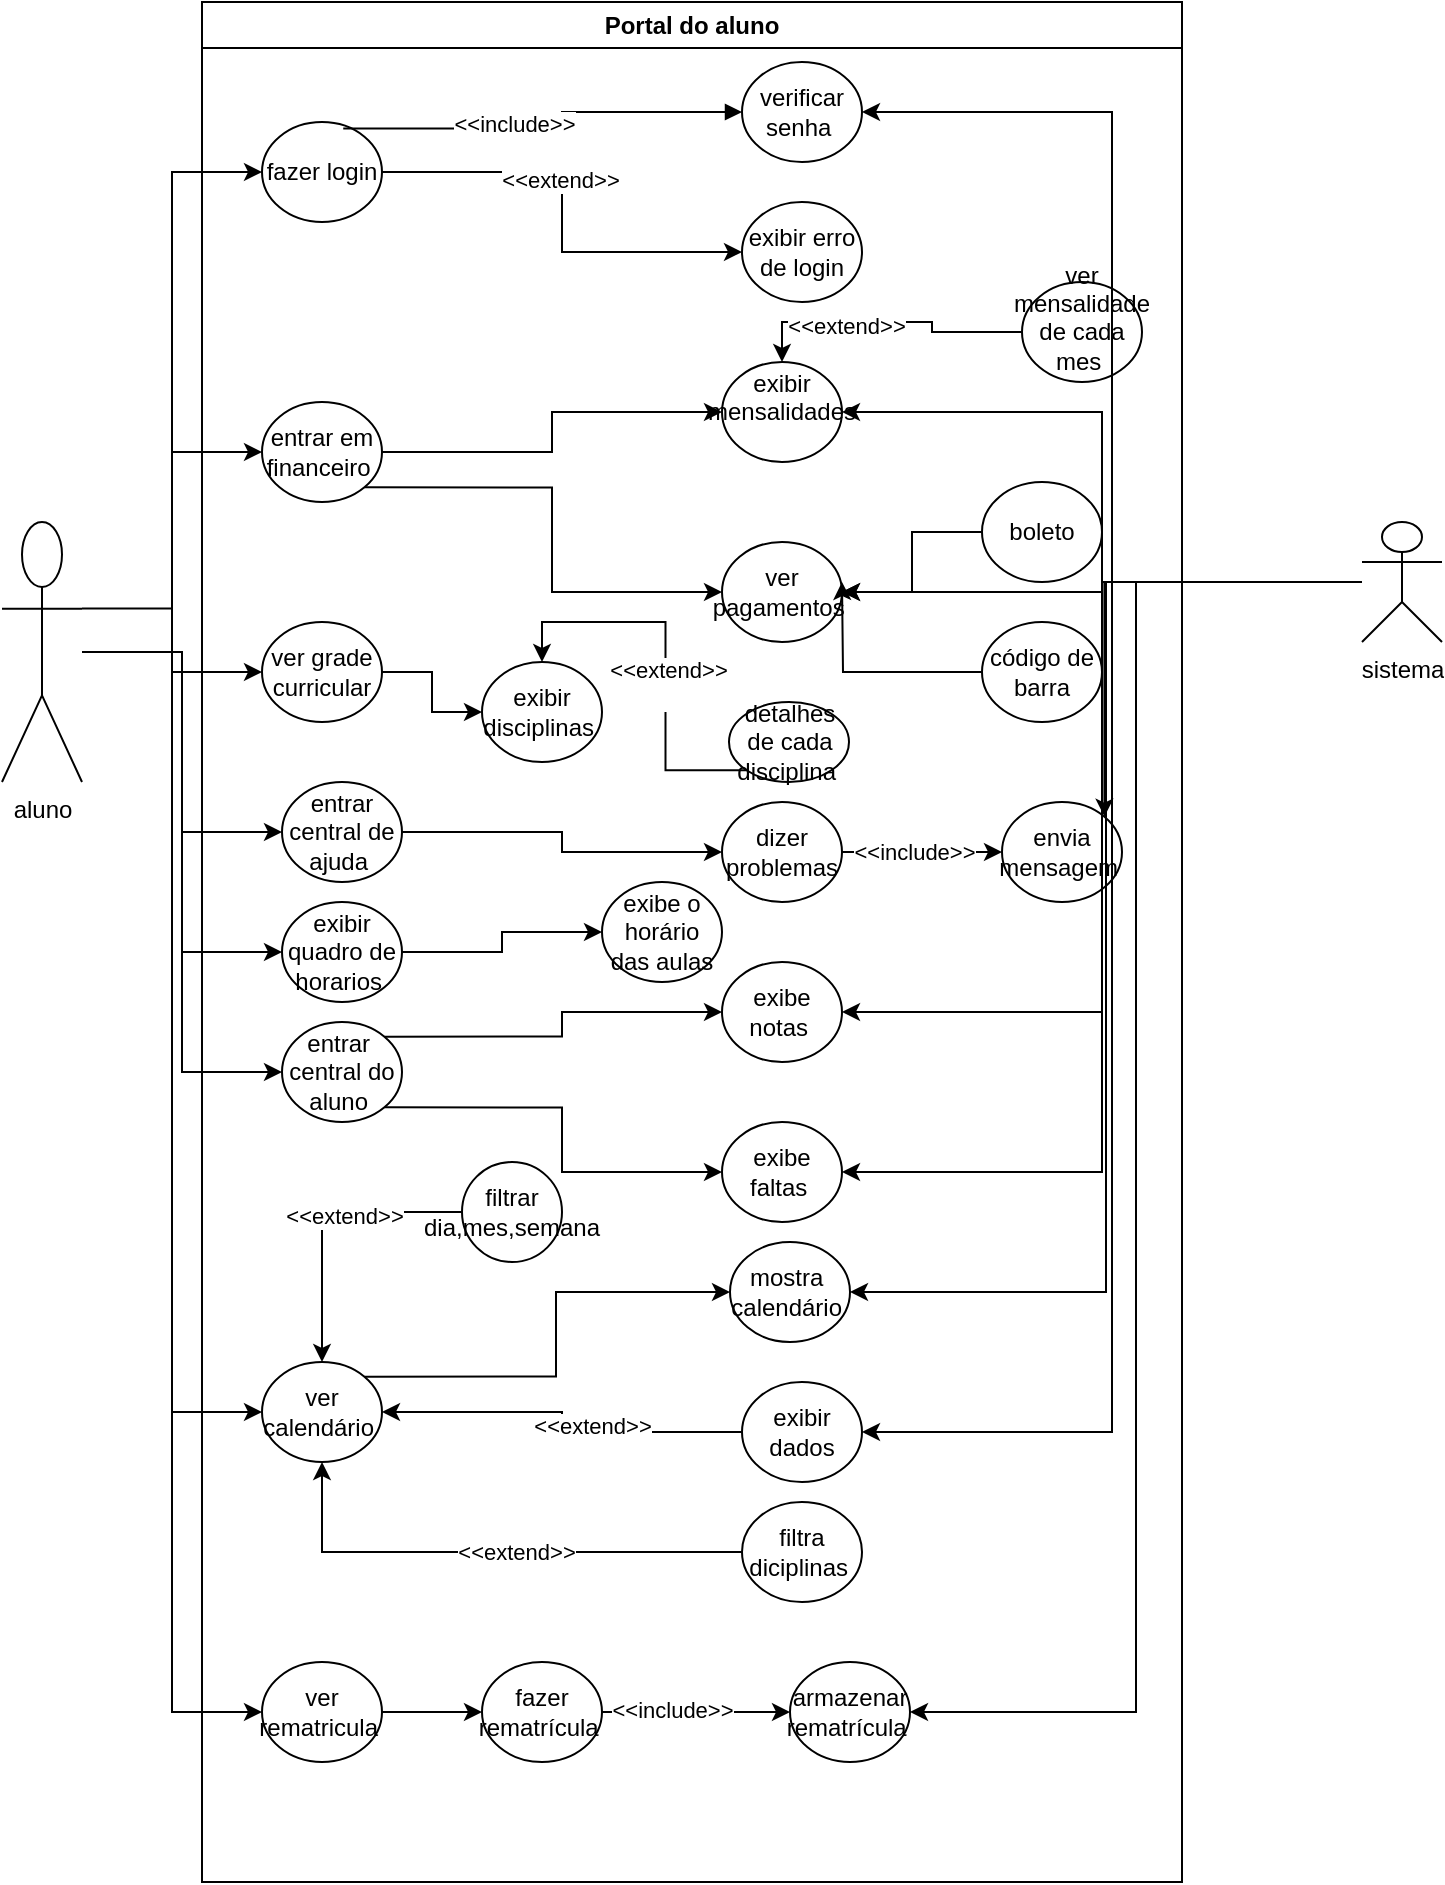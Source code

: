 <mxfile version="24.8.0">
  <diagram name="Página-1" id="NicclWzL8E0zBvHkhF5P">
    <mxGraphModel dx="997" dy="1726" grid="1" gridSize="10" guides="1" tooltips="1" connect="1" arrows="1" fold="1" page="1" pageScale="1" pageWidth="827" pageHeight="1169" math="0" shadow="0">
      <root>
        <mxCell id="0" />
        <mxCell id="1" parent="0" />
        <mxCell id="TELwntLCwTRZQLkS6xWE-27" value="" style="edgeStyle=orthogonalEdgeStyle;rounded=0;orthogonalLoop=1;jettySize=auto;html=1;entryX=0;entryY=0.5;entryDx=0;entryDy=0;" parent="1" source="TELwntLCwTRZQLkS6xWE-5" target="TELwntLCwTRZQLkS6xWE-20" edge="1">
          <mxGeometry relative="1" as="geometry" />
        </mxCell>
        <mxCell id="TELwntLCwTRZQLkS6xWE-28" value="&amp;lt;&amp;lt;extend&amp;gt;&amp;gt;" style="edgeLabel;html=1;align=center;verticalAlign=middle;resizable=0;points=[];" parent="TELwntLCwTRZQLkS6xWE-27" vertex="1" connectable="0">
          <mxGeometry x="-0.151" y="-1" relative="1" as="geometry">
            <mxPoint as="offset" />
          </mxGeometry>
        </mxCell>
        <mxCell id="TELwntLCwTRZQLkS6xWE-5" value="fazer login" style="ellipse;whiteSpace=wrap;html=1;" parent="1" vertex="1">
          <mxGeometry x="150" y="-340" width="60" height="50" as="geometry" />
        </mxCell>
        <mxCell id="TELwntLCwTRZQLkS6xWE-38" style="edgeStyle=orthogonalEdgeStyle;rounded=0;orthogonalLoop=1;jettySize=auto;html=1;entryX=0;entryY=0.5;entryDx=0;entryDy=0;" parent="1" source="TELwntLCwTRZQLkS6xWE-10" target="TELwntLCwTRZQLkS6xWE-36" edge="1">
          <mxGeometry relative="1" as="geometry" />
        </mxCell>
        <mxCell id="TELwntLCwTRZQLkS6xWE-39" style="edgeStyle=orthogonalEdgeStyle;rounded=0;orthogonalLoop=1;jettySize=auto;html=1;exitX=1;exitY=1;exitDx=0;exitDy=0;entryX=0;entryY=0.5;entryDx=0;entryDy=0;" parent="1" source="TELwntLCwTRZQLkS6xWE-10" target="TELwntLCwTRZQLkS6xWE-37" edge="1">
          <mxGeometry relative="1" as="geometry" />
        </mxCell>
        <mxCell id="TELwntLCwTRZQLkS6xWE-10" value="entrar em financeiro&amp;nbsp;" style="ellipse;whiteSpace=wrap;html=1;" parent="1" vertex="1">
          <mxGeometry x="150" y="-200" width="60" height="50" as="geometry" />
        </mxCell>
        <mxCell id="TELwntLCwTRZQLkS6xWE-42" style="edgeStyle=orthogonalEdgeStyle;rounded=0;orthogonalLoop=1;jettySize=auto;html=1;entryX=0.5;entryY=0;entryDx=0;entryDy=0;" parent="1" source="TELwntLCwTRZQLkS6xWE-11" target="TELwntLCwTRZQLkS6xWE-36" edge="1">
          <mxGeometry relative="1" as="geometry" />
        </mxCell>
        <mxCell id="TELwntLCwTRZQLkS6xWE-43" value="&amp;lt;&amp;lt;extend&amp;gt;&amp;gt;" style="edgeLabel;html=1;align=center;verticalAlign=middle;resizable=0;points=[];" parent="TELwntLCwTRZQLkS6xWE-42" vertex="1" connectable="0">
          <mxGeometry x="0.28" y="2" relative="1" as="geometry">
            <mxPoint as="offset" />
          </mxGeometry>
        </mxCell>
        <mxCell id="TELwntLCwTRZQLkS6xWE-11" value="ver mensalidade de cada mes&amp;nbsp;&lt;div&gt;&lt;br&gt;&lt;/div&gt;" style="ellipse;whiteSpace=wrap;html=1;" parent="1" vertex="1">
          <mxGeometry x="530" y="-260" width="60" height="50" as="geometry" />
        </mxCell>
        <mxCell id="TELwntLCwTRZQLkS6xWE-51" style="edgeStyle=orthogonalEdgeStyle;rounded=0;orthogonalLoop=1;jettySize=auto;html=1;" parent="1" source="TELwntLCwTRZQLkS6xWE-12" target="TELwntLCwTRZQLkS6xWE-48" edge="1">
          <mxGeometry relative="1" as="geometry" />
        </mxCell>
        <mxCell id="TELwntLCwTRZQLkS6xWE-12" value="entrar central de ajuda&amp;nbsp;" style="ellipse;whiteSpace=wrap;html=1;" parent="1" vertex="1">
          <mxGeometry x="160" y="-10" width="60" height="50" as="geometry" />
        </mxCell>
        <mxCell id="TELwntLCwTRZQLkS6xWE-75" style="edgeStyle=orthogonalEdgeStyle;rounded=0;orthogonalLoop=1;jettySize=auto;html=1;exitX=1;exitY=0;exitDx=0;exitDy=0;entryX=0;entryY=0.5;entryDx=0;entryDy=0;" parent="1" source="TELwntLCwTRZQLkS6xWE-13" target="TELwntLCwTRZQLkS6xWE-15" edge="1">
          <mxGeometry relative="1" as="geometry" />
        </mxCell>
        <mxCell id="TELwntLCwTRZQLkS6xWE-13" value="ver calendário&amp;nbsp;" style="ellipse;whiteSpace=wrap;html=1;" parent="1" vertex="1">
          <mxGeometry x="150" y="280" width="60" height="50" as="geometry" />
        </mxCell>
        <mxCell id="TELwntLCwTRZQLkS6xWE-15" value="mostra&amp;nbsp; calendário&amp;nbsp;" style="ellipse;whiteSpace=wrap;html=1;" parent="1" vertex="1">
          <mxGeometry x="384" y="220" width="60" height="50" as="geometry" />
        </mxCell>
        <mxCell id="TELwntLCwTRZQLkS6xWE-16" value="&lt;font style=&quot;vertical-align: inherit;&quot;&gt;&lt;font style=&quot;vertical-align: inherit;&quot;&gt;&lt;font style=&quot;vertical-align: inherit;&quot;&gt;&lt;font style=&quot;vertical-align: inherit;&quot;&gt;exibir dados&lt;/font&gt;&lt;/font&gt;&lt;/font&gt;&lt;/font&gt;" style="ellipse;whiteSpace=wrap;html=1;" parent="1" vertex="1">
          <mxGeometry x="390" y="290" width="60" height="50" as="geometry" />
        </mxCell>
        <mxCell id="TELwntLCwTRZQLkS6xWE-73" style="edgeStyle=orthogonalEdgeStyle;rounded=0;orthogonalLoop=1;jettySize=auto;html=1;entryX=0.5;entryY=1;entryDx=0;entryDy=0;" parent="1" source="TELwntLCwTRZQLkS6xWE-17" target="TELwntLCwTRZQLkS6xWE-13" edge="1">
          <mxGeometry relative="1" as="geometry" />
        </mxCell>
        <mxCell id="TELwntLCwTRZQLkS6xWE-74" value="&amp;lt;&amp;lt;extend&amp;gt;&amp;gt;" style="edgeLabel;html=1;align=center;verticalAlign=middle;resizable=0;points=[];" parent="TELwntLCwTRZQLkS6xWE-73" vertex="1" connectable="0">
          <mxGeometry x="-0.114" relative="1" as="geometry">
            <mxPoint as="offset" />
          </mxGeometry>
        </mxCell>
        <mxCell id="TELwntLCwTRZQLkS6xWE-17" value="filtra diciplinas&amp;nbsp;" style="ellipse;whiteSpace=wrap;html=1;" parent="1" vertex="1">
          <mxGeometry x="390" y="350" width="60" height="50" as="geometry" />
        </mxCell>
        <mxCell id="TELwntLCwTRZQLkS6xWE-19" value="verificar senha&amp;nbsp;" style="ellipse;whiteSpace=wrap;html=1;" parent="1" vertex="1">
          <mxGeometry x="390" y="-370" width="60" height="50" as="geometry" />
        </mxCell>
        <mxCell id="TELwntLCwTRZQLkS6xWE-20" value="exibir erro de login" style="ellipse;whiteSpace=wrap;html=1;" parent="1" vertex="1">
          <mxGeometry x="390" y="-300" width="60" height="50" as="geometry" />
        </mxCell>
        <mxCell id="TELwntLCwTRZQLkS6xWE-29" value="" style="endArrow=block;endFill=1;html=1;edgeStyle=orthogonalEdgeStyle;align=left;verticalAlign=top;rounded=0;exitX=0.677;exitY=0.064;exitDx=0;exitDy=0;exitPerimeter=0;" parent="1" source="TELwntLCwTRZQLkS6xWE-5" target="TELwntLCwTRZQLkS6xWE-19" edge="1">
          <mxGeometry x="-1" relative="1" as="geometry">
            <mxPoint x="230" y="-150" as="sourcePoint" />
            <mxPoint x="390" y="-150" as="targetPoint" />
          </mxGeometry>
        </mxCell>
        <mxCell id="TELwntLCwTRZQLkS6xWE-31" value="&amp;lt;&amp;lt;include&amp;gt;&amp;gt;" style="edgeLabel;html=1;align=center;verticalAlign=middle;resizable=0;points=[];" parent="TELwntLCwTRZQLkS6xWE-29" vertex="1" connectable="0">
          <mxGeometry x="-0.176" y="2" relative="1" as="geometry">
            <mxPoint as="offset" />
          </mxGeometry>
        </mxCell>
        <mxCell id="TELwntLCwTRZQLkS6xWE-36" value="exibir mensalidades&lt;div&gt;&lt;br&gt;&lt;/div&gt;" style="ellipse;whiteSpace=wrap;html=1;" parent="1" vertex="1">
          <mxGeometry x="380" y="-220" width="60" height="50" as="geometry" />
        </mxCell>
        <mxCell id="TELwntLCwTRZQLkS6xWE-37" value="ver pagamentos&amp;nbsp;" style="ellipse;whiteSpace=wrap;html=1;" parent="1" vertex="1">
          <mxGeometry x="380" y="-130" width="60" height="50" as="geometry" />
        </mxCell>
        <mxCell id="TELwntLCwTRZQLkS6xWE-47" style="edgeStyle=orthogonalEdgeStyle;rounded=0;orthogonalLoop=1;jettySize=auto;html=1;exitX=0;exitY=0.5;exitDx=0;exitDy=0;" parent="1" source="TELwntLCwTRZQLkS6xWE-44" edge="1">
          <mxGeometry relative="1" as="geometry">
            <mxPoint x="440" y="-110" as="targetPoint" />
          </mxGeometry>
        </mxCell>
        <mxCell id="TELwntLCwTRZQLkS6xWE-44" value="código de barra" style="ellipse;whiteSpace=wrap;html=1;" parent="1" vertex="1">
          <mxGeometry x="510" y="-90" width="60" height="50" as="geometry" />
        </mxCell>
        <mxCell id="TELwntLCwTRZQLkS6xWE-46" style="edgeStyle=orthogonalEdgeStyle;rounded=0;orthogonalLoop=1;jettySize=auto;html=1;exitX=0;exitY=0.5;exitDx=0;exitDy=0;entryX=1;entryY=0.5;entryDx=0;entryDy=0;" parent="1" source="TELwntLCwTRZQLkS6xWE-45" target="TELwntLCwTRZQLkS6xWE-37" edge="1">
          <mxGeometry relative="1" as="geometry" />
        </mxCell>
        <mxCell id="TELwntLCwTRZQLkS6xWE-45" value="boleto" style="ellipse;whiteSpace=wrap;html=1;" parent="1" vertex="1">
          <mxGeometry x="510" y="-160" width="60" height="50" as="geometry" />
        </mxCell>
        <mxCell id="TELwntLCwTRZQLkS6xWE-52" style="edgeStyle=orthogonalEdgeStyle;rounded=0;orthogonalLoop=1;jettySize=auto;html=1;entryX=0;entryY=0.5;entryDx=0;entryDy=0;" parent="1" source="TELwntLCwTRZQLkS6xWE-48" target="TELwntLCwTRZQLkS6xWE-50" edge="1">
          <mxGeometry relative="1" as="geometry" />
        </mxCell>
        <mxCell id="TELwntLCwTRZQLkS6xWE-53" value="&amp;lt;&amp;lt;include&amp;gt;&amp;gt;" style="edgeLabel;html=1;align=center;verticalAlign=middle;resizable=0;points=[];" parent="TELwntLCwTRZQLkS6xWE-52" vertex="1" connectable="0">
          <mxGeometry x="-0.109" relative="1" as="geometry">
            <mxPoint as="offset" />
          </mxGeometry>
        </mxCell>
        <mxCell id="TELwntLCwTRZQLkS6xWE-48" value="dizer problemas" style="ellipse;whiteSpace=wrap;html=1;" parent="1" vertex="1">
          <mxGeometry x="380" width="60" height="50" as="geometry" />
        </mxCell>
        <mxCell id="TELwntLCwTRZQLkS6xWE-61" style="edgeStyle=orthogonalEdgeStyle;rounded=0;orthogonalLoop=1;jettySize=auto;html=1;exitX=1;exitY=0;exitDx=0;exitDy=0;entryX=0;entryY=0.5;entryDx=0;entryDy=0;" parent="1" source="TELwntLCwTRZQLkS6xWE-49" target="TELwntLCwTRZQLkS6xWE-60" edge="1">
          <mxGeometry relative="1" as="geometry" />
        </mxCell>
        <mxCell id="TELwntLCwTRZQLkS6xWE-62" style="edgeStyle=orthogonalEdgeStyle;rounded=0;orthogonalLoop=1;jettySize=auto;html=1;exitX=1;exitY=1;exitDx=0;exitDy=0;entryX=0;entryY=0.5;entryDx=0;entryDy=0;" parent="1" source="TELwntLCwTRZQLkS6xWE-49" target="TELwntLCwTRZQLkS6xWE-56" edge="1">
          <mxGeometry relative="1" as="geometry" />
        </mxCell>
        <mxCell id="TELwntLCwTRZQLkS6xWE-49" value="entrar&amp;nbsp;&lt;div&gt;central do aluno&amp;nbsp;&lt;/div&gt;" style="ellipse;whiteSpace=wrap;html=1;" parent="1" vertex="1">
          <mxGeometry x="160" y="110" width="60" height="50" as="geometry" />
        </mxCell>
        <mxCell id="TELwntLCwTRZQLkS6xWE-50" value="envia mensagem&amp;nbsp;" style="ellipse;whiteSpace=wrap;html=1;" parent="1" vertex="1">
          <mxGeometry x="520" width="60" height="50" as="geometry" />
        </mxCell>
        <mxCell id="TELwntLCwTRZQLkS6xWE-54" value="exibir disciplinas&amp;nbsp;" style="ellipse;whiteSpace=wrap;html=1;" parent="1" vertex="1">
          <mxGeometry x="260" y="-70" width="60" height="50" as="geometry" />
        </mxCell>
        <mxCell id="TELwntLCwTRZQLkS6xWE-66" style="edgeStyle=orthogonalEdgeStyle;rounded=0;orthogonalLoop=1;jettySize=auto;html=1;exitX=1;exitY=0.5;exitDx=0;exitDy=0;entryX=0;entryY=0.5;entryDx=0;entryDy=0;" parent="1" source="TELwntLCwTRZQLkS6xWE-55" target="TELwntLCwTRZQLkS6xWE-54" edge="1">
          <mxGeometry relative="1" as="geometry" />
        </mxCell>
        <mxCell id="TELwntLCwTRZQLkS6xWE-55" value="ver grade curricular" style="ellipse;whiteSpace=wrap;html=1;" parent="1" vertex="1">
          <mxGeometry x="150" y="-90" width="60" height="50" as="geometry" />
        </mxCell>
        <mxCell id="TELwntLCwTRZQLkS6xWE-56" value="&lt;font style=&quot;vertical-align: inherit;&quot;&gt;&lt;font style=&quot;vertical-align: inherit;&quot;&gt;exibe faltas&amp;nbsp;&lt;/font&gt;&lt;/font&gt;" style="ellipse;whiteSpace=wrap;html=1;" parent="1" vertex="1">
          <mxGeometry x="380" y="160" width="60" height="50" as="geometry" />
        </mxCell>
        <mxCell id="TELwntLCwTRZQLkS6xWE-60" value="&lt;font style=&quot;vertical-align: inherit;&quot;&gt;&lt;font style=&quot;vertical-align: inherit;&quot;&gt;exibe notas&amp;nbsp;&lt;/font&gt;&lt;/font&gt;" style="ellipse;whiteSpace=wrap;html=1;" parent="1" vertex="1">
          <mxGeometry x="380" y="80" width="60" height="50" as="geometry" />
        </mxCell>
        <mxCell id="TELwntLCwTRZQLkS6xWE-63" value="exibe o horário das aulas" style="ellipse;whiteSpace=wrap;html=1;" parent="1" vertex="1">
          <mxGeometry x="320" y="40" width="60" height="50" as="geometry" />
        </mxCell>
        <mxCell id="TELwntLCwTRZQLkS6xWE-69" style="edgeStyle=orthogonalEdgeStyle;rounded=0;orthogonalLoop=1;jettySize=auto;html=1;entryX=0;entryY=0.5;entryDx=0;entryDy=0;" parent="1" source="TELwntLCwTRZQLkS6xWE-64" target="TELwntLCwTRZQLkS6xWE-63" edge="1">
          <mxGeometry relative="1" as="geometry" />
        </mxCell>
        <mxCell id="TELwntLCwTRZQLkS6xWE-64" value="exibir quadro de horarios&amp;nbsp;" style="ellipse;whiteSpace=wrap;html=1;" parent="1" vertex="1">
          <mxGeometry x="160" y="50" width="60" height="50" as="geometry" />
        </mxCell>
        <mxCell id="TELwntLCwTRZQLkS6xWE-67" style="edgeStyle=orthogonalEdgeStyle;rounded=0;orthogonalLoop=1;jettySize=auto;html=1;exitX=0;exitY=1;exitDx=0;exitDy=0;entryX=0.5;entryY=0;entryDx=0;entryDy=0;" parent="1" source="TELwntLCwTRZQLkS6xWE-65" target="TELwntLCwTRZQLkS6xWE-54" edge="1">
          <mxGeometry relative="1" as="geometry" />
        </mxCell>
        <mxCell id="TELwntLCwTRZQLkS6xWE-68" value="&amp;lt;&amp;lt;extend&amp;gt;&amp;gt;&lt;div&gt;&lt;br&gt;&lt;/div&gt;" style="edgeLabel;html=1;align=center;verticalAlign=middle;resizable=0;points=[];" parent="TELwntLCwTRZQLkS6xWE-67" vertex="1" connectable="0">
          <mxGeometry x="-0.143" y="-1" relative="1" as="geometry">
            <mxPoint as="offset" />
          </mxGeometry>
        </mxCell>
        <mxCell id="TELwntLCwTRZQLkS6xWE-65" value="detalhes de cada disciplina&amp;nbsp;" style="ellipse;whiteSpace=wrap;html=1;" parent="1" vertex="1">
          <mxGeometry x="383.5" y="-50" width="60" height="40" as="geometry" />
        </mxCell>
        <mxCell id="TELwntLCwTRZQLkS6xWE-76" style="edgeStyle=orthogonalEdgeStyle;rounded=0;orthogonalLoop=1;jettySize=auto;html=1;entryX=0.5;entryY=0;entryDx=0;entryDy=0;" parent="1" source="TELwntLCwTRZQLkS6xWE-70" target="TELwntLCwTRZQLkS6xWE-13" edge="1">
          <mxGeometry relative="1" as="geometry" />
        </mxCell>
        <mxCell id="TELwntLCwTRZQLkS6xWE-77" value="&amp;lt;&amp;lt;extend&amp;gt;&amp;gt;" style="edgeLabel;html=1;align=center;verticalAlign=middle;resizable=0;points=[];" parent="TELwntLCwTRZQLkS6xWE-76" vertex="1" connectable="0">
          <mxGeometry x="-0.185" y="2" relative="1" as="geometry">
            <mxPoint as="offset" />
          </mxGeometry>
        </mxCell>
        <mxCell id="TELwntLCwTRZQLkS6xWE-70" value="filtrar dia,mes,semana" style="ellipse;whiteSpace=wrap;html=1;" parent="1" vertex="1">
          <mxGeometry x="250" y="180" width="50" height="50" as="geometry" />
        </mxCell>
        <mxCell id="TELwntLCwTRZQLkS6xWE-82" style="edgeStyle=orthogonalEdgeStyle;rounded=0;orthogonalLoop=1;jettySize=auto;html=1;exitX=1;exitY=0.5;exitDx=0;exitDy=0;entryX=0;entryY=0.5;entryDx=0;entryDy=0;" parent="1" source="TELwntLCwTRZQLkS6xWE-78" target="TELwntLCwTRZQLkS6xWE-79" edge="1">
          <mxGeometry relative="1" as="geometry" />
        </mxCell>
        <mxCell id="TELwntLCwTRZQLkS6xWE-78" value="ver rematricula&amp;nbsp;" style="ellipse;whiteSpace=wrap;html=1;" parent="1" vertex="1">
          <mxGeometry x="150" y="430" width="60" height="50" as="geometry" />
        </mxCell>
        <mxCell id="TELwntLCwTRZQLkS6xWE-83" style="edgeStyle=orthogonalEdgeStyle;rounded=0;orthogonalLoop=1;jettySize=auto;html=1;exitX=1;exitY=0.5;exitDx=0;exitDy=0;entryX=0;entryY=0.5;entryDx=0;entryDy=0;" parent="1" source="TELwntLCwTRZQLkS6xWE-79" target="TELwntLCwTRZQLkS6xWE-80" edge="1">
          <mxGeometry relative="1" as="geometry" />
        </mxCell>
        <mxCell id="TELwntLCwTRZQLkS6xWE-84" value="&amp;lt;&amp;lt;include&amp;gt;&amp;gt;" style="edgeLabel;html=1;align=center;verticalAlign=middle;resizable=0;points=[];" parent="TELwntLCwTRZQLkS6xWE-83" vertex="1" connectable="0">
          <mxGeometry x="-0.271" y="1" relative="1" as="geometry">
            <mxPoint as="offset" />
          </mxGeometry>
        </mxCell>
        <mxCell id="TELwntLCwTRZQLkS6xWE-79" value="fazer rematrícula&amp;nbsp;" style="ellipse;whiteSpace=wrap;html=1;" parent="1" vertex="1">
          <mxGeometry x="260" y="430" width="60" height="50" as="geometry" />
        </mxCell>
        <mxCell id="TELwntLCwTRZQLkS6xWE-80" value="armazenar rematrícula&amp;nbsp;" style="ellipse;whiteSpace=wrap;html=1;" parent="1" vertex="1">
          <mxGeometry x="414" y="430" width="60" height="50" as="geometry" />
        </mxCell>
        <mxCell id="TELwntLCwTRZQLkS6xWE-87" value="" style="edgeStyle=orthogonalEdgeStyle;rounded=0;orthogonalLoop=1;jettySize=auto;html=1;entryX=1;entryY=0.5;entryDx=0;entryDy=0;" parent="1" source="TELwntLCwTRZQLkS6xWE-16" target="TELwntLCwTRZQLkS6xWE-13" edge="1">
          <mxGeometry relative="1" as="geometry">
            <mxPoint x="390" y="315" as="sourcePoint" />
            <mxPoint x="330" y="330" as="targetPoint" />
          </mxGeometry>
        </mxCell>
        <mxCell id="TELwntLCwTRZQLkS6xWE-88" value="&amp;lt;&amp;lt;extend&amp;gt;&amp;gt;" style="edgeLabel;html=1;align=center;verticalAlign=middle;resizable=0;points=[];" parent="TELwntLCwTRZQLkS6xWE-87" vertex="1" connectable="0">
          <mxGeometry x="-0.206" y="-3" relative="1" as="geometry">
            <mxPoint as="offset" />
          </mxGeometry>
        </mxCell>
        <mxCell id="87c4tG5nupqn00zpaa_I-1" value="&lt;font style=&quot;vertical-align: inherit;&quot;&gt;&lt;font style=&quot;vertical-align: inherit;&quot;&gt;Portal do aluno&lt;/font&gt;&lt;/font&gt;" style="swimlane;whiteSpace=wrap;html=1;" vertex="1" parent="1">
          <mxGeometry x="120" y="-400" width="490" height="940" as="geometry" />
        </mxCell>
        <mxCell id="87c4tG5nupqn00zpaa_I-5" style="edgeStyle=orthogonalEdgeStyle;rounded=0;orthogonalLoop=1;jettySize=auto;html=1;entryX=0;entryY=0.5;entryDx=0;entryDy=0;" edge="1" parent="1" source="87c4tG5nupqn00zpaa_I-2" target="TELwntLCwTRZQLkS6xWE-5">
          <mxGeometry relative="1" as="geometry" />
        </mxCell>
        <mxCell id="87c4tG5nupqn00zpaa_I-6" style="edgeStyle=orthogonalEdgeStyle;rounded=0;orthogonalLoop=1;jettySize=auto;html=1;exitX=1;exitY=0.333;exitDx=0;exitDy=0;exitPerimeter=0;entryX=0;entryY=0.5;entryDx=0;entryDy=0;" edge="1" parent="1" source="87c4tG5nupqn00zpaa_I-2" target="TELwntLCwTRZQLkS6xWE-10">
          <mxGeometry relative="1" as="geometry" />
        </mxCell>
        <mxCell id="87c4tG5nupqn00zpaa_I-7" style="edgeStyle=orthogonalEdgeStyle;rounded=0;orthogonalLoop=1;jettySize=auto;html=1;entryX=0;entryY=0.5;entryDx=0;entryDy=0;" edge="1" parent="1" source="87c4tG5nupqn00zpaa_I-2" target="TELwntLCwTRZQLkS6xWE-55">
          <mxGeometry relative="1" as="geometry" />
        </mxCell>
        <mxCell id="87c4tG5nupqn00zpaa_I-8" style="edgeStyle=orthogonalEdgeStyle;rounded=0;orthogonalLoop=1;jettySize=auto;html=1;entryX=0;entryY=0.5;entryDx=0;entryDy=0;" edge="1" parent="1" source="87c4tG5nupqn00zpaa_I-2" target="TELwntLCwTRZQLkS6xWE-12">
          <mxGeometry relative="1" as="geometry" />
        </mxCell>
        <mxCell id="87c4tG5nupqn00zpaa_I-9" style="edgeStyle=orthogonalEdgeStyle;rounded=0;orthogonalLoop=1;jettySize=auto;html=1;entryX=0;entryY=0.5;entryDx=0;entryDy=0;" edge="1" parent="1" source="87c4tG5nupqn00zpaa_I-2" target="TELwntLCwTRZQLkS6xWE-64">
          <mxGeometry relative="1" as="geometry" />
        </mxCell>
        <mxCell id="87c4tG5nupqn00zpaa_I-10" style="edgeStyle=orthogonalEdgeStyle;rounded=0;orthogonalLoop=1;jettySize=auto;html=1;entryX=0;entryY=0.5;entryDx=0;entryDy=0;" edge="1" parent="1" source="87c4tG5nupqn00zpaa_I-2" target="TELwntLCwTRZQLkS6xWE-49">
          <mxGeometry relative="1" as="geometry" />
        </mxCell>
        <mxCell id="87c4tG5nupqn00zpaa_I-11" style="edgeStyle=orthogonalEdgeStyle;rounded=0;orthogonalLoop=1;jettySize=auto;html=1;entryX=0;entryY=0.5;entryDx=0;entryDy=0;" edge="1" parent="1" source="87c4tG5nupqn00zpaa_I-2" target="TELwntLCwTRZQLkS6xWE-13">
          <mxGeometry relative="1" as="geometry" />
        </mxCell>
        <mxCell id="87c4tG5nupqn00zpaa_I-12" style="edgeStyle=orthogonalEdgeStyle;rounded=0;orthogonalLoop=1;jettySize=auto;html=1;entryX=0;entryY=0.5;entryDx=0;entryDy=0;" edge="1" parent="1" source="87c4tG5nupqn00zpaa_I-2" target="TELwntLCwTRZQLkS6xWE-78">
          <mxGeometry relative="1" as="geometry" />
        </mxCell>
        <mxCell id="87c4tG5nupqn00zpaa_I-2" value="&lt;font style=&quot;vertical-align: inherit;&quot;&gt;&lt;font style=&quot;vertical-align: inherit;&quot;&gt;aluno&lt;/font&gt;&lt;/font&gt;&lt;div&gt;&lt;font style=&quot;vertical-align: inherit;&quot;&gt;&lt;font style=&quot;vertical-align: inherit;&quot;&gt;&lt;br&gt;&lt;/font&gt;&lt;/font&gt;&lt;/div&gt;" style="shape=umlActor;verticalLabelPosition=bottom;verticalAlign=top;html=1;outlineConnect=0;" vertex="1" parent="1">
          <mxGeometry x="20" y="-140" width="40" height="130" as="geometry" />
        </mxCell>
        <mxCell id="87c4tG5nupqn00zpaa_I-16" style="edgeStyle=orthogonalEdgeStyle;rounded=0;orthogonalLoop=1;jettySize=auto;html=1;entryX=1;entryY=0.5;entryDx=0;entryDy=0;" edge="1" parent="1" source="87c4tG5nupqn00zpaa_I-13" target="TELwntLCwTRZQLkS6xWE-19">
          <mxGeometry relative="1" as="geometry" />
        </mxCell>
        <mxCell id="87c4tG5nupqn00zpaa_I-17" style="edgeStyle=orthogonalEdgeStyle;rounded=0;orthogonalLoop=1;jettySize=auto;html=1;entryX=1;entryY=0.5;entryDx=0;entryDy=0;" edge="1" parent="1" source="87c4tG5nupqn00zpaa_I-13" target="TELwntLCwTRZQLkS6xWE-36">
          <mxGeometry relative="1" as="geometry" />
        </mxCell>
        <mxCell id="87c4tG5nupqn00zpaa_I-18" style="edgeStyle=orthogonalEdgeStyle;rounded=0;orthogonalLoop=1;jettySize=auto;html=1;entryX=1;entryY=0.5;entryDx=0;entryDy=0;" edge="1" parent="1" source="87c4tG5nupqn00zpaa_I-13" target="TELwntLCwTRZQLkS6xWE-37">
          <mxGeometry relative="1" as="geometry" />
        </mxCell>
        <mxCell id="87c4tG5nupqn00zpaa_I-19" style="edgeStyle=orthogonalEdgeStyle;rounded=0;orthogonalLoop=1;jettySize=auto;html=1;entryX=1;entryY=0;entryDx=0;entryDy=0;" edge="1" parent="1" source="87c4tG5nupqn00zpaa_I-13" target="TELwntLCwTRZQLkS6xWE-50">
          <mxGeometry relative="1" as="geometry" />
        </mxCell>
        <mxCell id="87c4tG5nupqn00zpaa_I-20" style="edgeStyle=orthogonalEdgeStyle;rounded=0;orthogonalLoop=1;jettySize=auto;html=1;entryX=1;entryY=0.5;entryDx=0;entryDy=0;" edge="1" parent="1" source="87c4tG5nupqn00zpaa_I-13" target="TELwntLCwTRZQLkS6xWE-60">
          <mxGeometry relative="1" as="geometry" />
        </mxCell>
        <mxCell id="87c4tG5nupqn00zpaa_I-21" style="edgeStyle=orthogonalEdgeStyle;rounded=0;orthogonalLoop=1;jettySize=auto;html=1;entryX=1;entryY=0.5;entryDx=0;entryDy=0;" edge="1" parent="1" source="87c4tG5nupqn00zpaa_I-13" target="TELwntLCwTRZQLkS6xWE-56">
          <mxGeometry relative="1" as="geometry" />
        </mxCell>
        <mxCell id="87c4tG5nupqn00zpaa_I-22" style="edgeStyle=orthogonalEdgeStyle;rounded=0;orthogonalLoop=1;jettySize=auto;html=1;entryX=1;entryY=0.5;entryDx=0;entryDy=0;" edge="1" parent="1" source="87c4tG5nupqn00zpaa_I-13" target="TELwntLCwTRZQLkS6xWE-16">
          <mxGeometry relative="1" as="geometry" />
        </mxCell>
        <mxCell id="87c4tG5nupqn00zpaa_I-23" style="edgeStyle=orthogonalEdgeStyle;rounded=0;orthogonalLoop=1;jettySize=auto;html=1;entryX=1;entryY=0.5;entryDx=0;entryDy=0;" edge="1" parent="1" source="87c4tG5nupqn00zpaa_I-13" target="TELwntLCwTRZQLkS6xWE-15">
          <mxGeometry relative="1" as="geometry" />
        </mxCell>
        <mxCell id="87c4tG5nupqn00zpaa_I-24" style="edgeStyle=orthogonalEdgeStyle;rounded=0;orthogonalLoop=1;jettySize=auto;html=1;entryX=1;entryY=0.5;entryDx=0;entryDy=0;" edge="1" parent="1" source="87c4tG5nupqn00zpaa_I-13" target="TELwntLCwTRZQLkS6xWE-80">
          <mxGeometry relative="1" as="geometry">
            <mxPoint x="570" y="380" as="targetPoint" />
          </mxGeometry>
        </mxCell>
        <mxCell id="87c4tG5nupqn00zpaa_I-13" value="&lt;font style=&quot;vertical-align: inherit;&quot;&gt;&lt;font style=&quot;vertical-align: inherit;&quot;&gt;sistema&lt;/font&gt;&lt;/font&gt;" style="shape=umlActor;verticalLabelPosition=bottom;verticalAlign=top;html=1;outlineConnect=0;" vertex="1" parent="1">
          <mxGeometry x="700" y="-140" width="40" height="60" as="geometry" />
        </mxCell>
      </root>
    </mxGraphModel>
  </diagram>
</mxfile>

